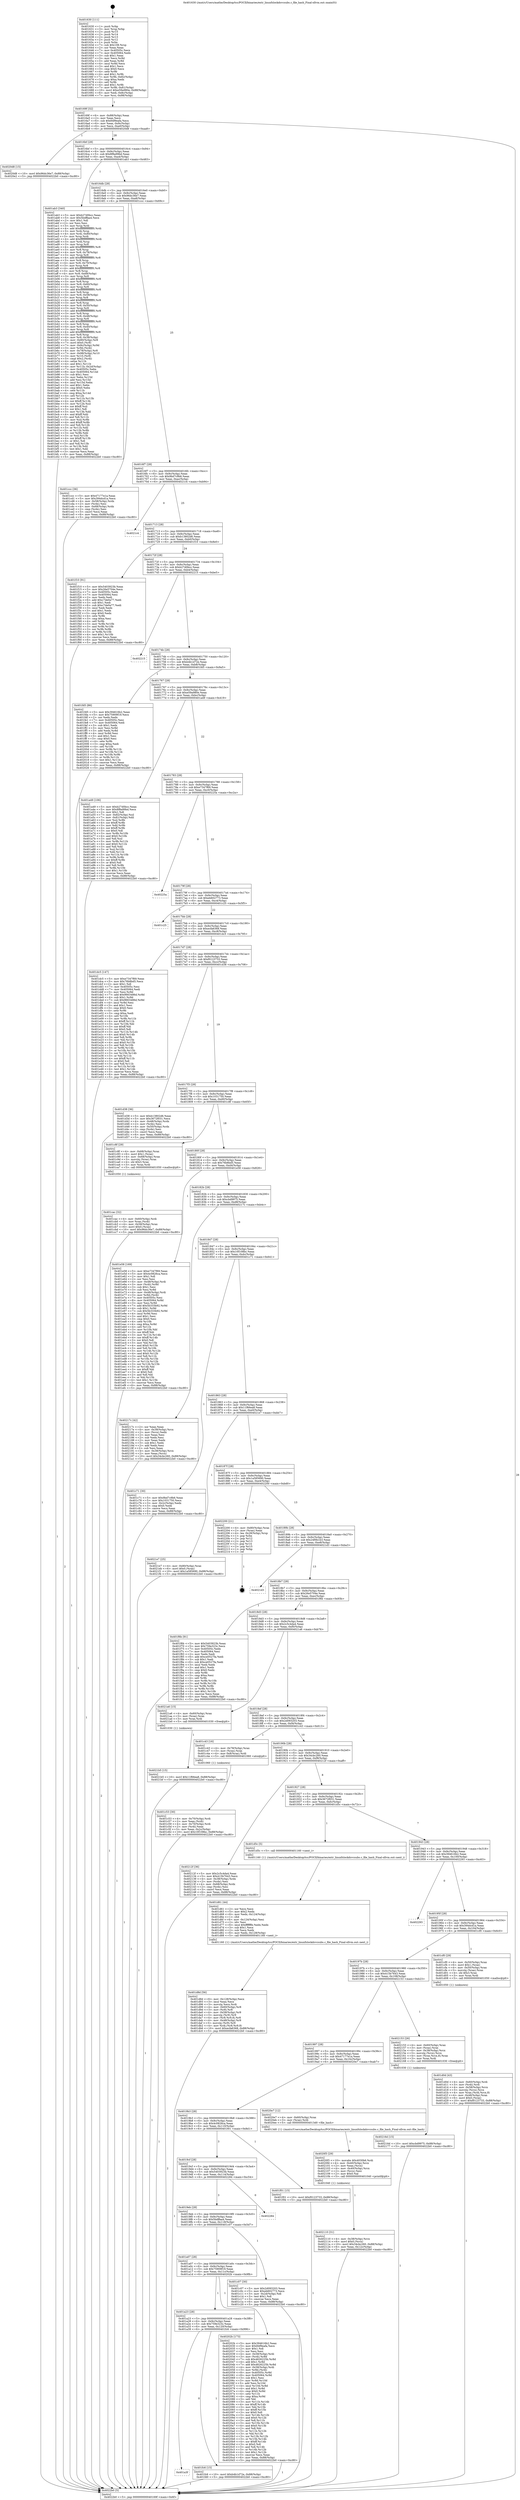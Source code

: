 digraph "0x401630" {
  label = "0x401630 (/mnt/c/Users/mathe/Desktop/tcc/POCII/binaries/extr_linuxfslockdsvcsubs.c_file_hash_Final-ollvm.out::main(0))"
  labelloc = "t"
  node[shape=record]

  Entry [label="",width=0.3,height=0.3,shape=circle,fillcolor=black,style=filled]
  "0x40169f" [label="{
     0x40169f [32]\l
     | [instrs]\l
     &nbsp;&nbsp;0x40169f \<+6\>: mov -0x88(%rbp),%eax\l
     &nbsp;&nbsp;0x4016a5 \<+2\>: mov %eax,%ecx\l
     &nbsp;&nbsp;0x4016a7 \<+6\>: sub $0x84f9eafa,%ecx\l
     &nbsp;&nbsp;0x4016ad \<+6\>: mov %eax,-0x9c(%rbp)\l
     &nbsp;&nbsp;0x4016b3 \<+6\>: mov %ecx,-0xa0(%rbp)\l
     &nbsp;&nbsp;0x4016b9 \<+6\>: je 00000000004020d8 \<main+0xaa8\>\l
  }"]
  "0x4020d8" [label="{
     0x4020d8 [15]\l
     | [instrs]\l
     &nbsp;&nbsp;0x4020d8 \<+10\>: movl $0x96dc36e7,-0x88(%rbp)\l
     &nbsp;&nbsp;0x4020e2 \<+5\>: jmp 00000000004022b0 \<main+0xc80\>\l
  }"]
  "0x4016bf" [label="{
     0x4016bf [28]\l
     | [instrs]\l
     &nbsp;&nbsp;0x4016bf \<+5\>: jmp 00000000004016c4 \<main+0x94\>\l
     &nbsp;&nbsp;0x4016c4 \<+6\>: mov -0x9c(%rbp),%eax\l
     &nbsp;&nbsp;0x4016ca \<+5\>: sub $0x8f8a99bd,%eax\l
     &nbsp;&nbsp;0x4016cf \<+6\>: mov %eax,-0xa4(%rbp)\l
     &nbsp;&nbsp;0x4016d5 \<+6\>: je 0000000000401ab3 \<main+0x483\>\l
  }"]
  Exit [label="",width=0.3,height=0.3,shape=circle,fillcolor=black,style=filled,peripheries=2]
  "0x401ab3" [label="{
     0x401ab3 [340]\l
     | [instrs]\l
     &nbsp;&nbsp;0x401ab3 \<+5\>: mov $0xb27d0bcc,%eax\l
     &nbsp;&nbsp;0x401ab8 \<+5\>: mov $0x5bdffaa4,%ecx\l
     &nbsp;&nbsp;0x401abd \<+2\>: mov $0x1,%dl\l
     &nbsp;&nbsp;0x401abf \<+2\>: xor %esi,%esi\l
     &nbsp;&nbsp;0x401ac1 \<+3\>: mov %rsp,%rdi\l
     &nbsp;&nbsp;0x401ac4 \<+4\>: add $0xfffffffffffffff0,%rdi\l
     &nbsp;&nbsp;0x401ac8 \<+3\>: mov %rdi,%rsp\l
     &nbsp;&nbsp;0x401acb \<+4\>: mov %rdi,-0x80(%rbp)\l
     &nbsp;&nbsp;0x401acf \<+3\>: mov %rsp,%rdi\l
     &nbsp;&nbsp;0x401ad2 \<+4\>: add $0xfffffffffffffff0,%rdi\l
     &nbsp;&nbsp;0x401ad6 \<+3\>: mov %rdi,%rsp\l
     &nbsp;&nbsp;0x401ad9 \<+3\>: mov %rsp,%r8\l
     &nbsp;&nbsp;0x401adc \<+4\>: add $0xfffffffffffffff0,%r8\l
     &nbsp;&nbsp;0x401ae0 \<+3\>: mov %r8,%rsp\l
     &nbsp;&nbsp;0x401ae3 \<+4\>: mov %r8,-0x78(%rbp)\l
     &nbsp;&nbsp;0x401ae7 \<+3\>: mov %rsp,%r8\l
     &nbsp;&nbsp;0x401aea \<+4\>: add $0xfffffffffffffff0,%r8\l
     &nbsp;&nbsp;0x401aee \<+3\>: mov %r8,%rsp\l
     &nbsp;&nbsp;0x401af1 \<+4\>: mov %r8,-0x70(%rbp)\l
     &nbsp;&nbsp;0x401af5 \<+3\>: mov %rsp,%r8\l
     &nbsp;&nbsp;0x401af8 \<+4\>: add $0xfffffffffffffff0,%r8\l
     &nbsp;&nbsp;0x401afc \<+3\>: mov %r8,%rsp\l
     &nbsp;&nbsp;0x401aff \<+4\>: mov %r8,-0x68(%rbp)\l
     &nbsp;&nbsp;0x401b03 \<+3\>: mov %rsp,%r8\l
     &nbsp;&nbsp;0x401b06 \<+4\>: add $0xfffffffffffffff0,%r8\l
     &nbsp;&nbsp;0x401b0a \<+3\>: mov %r8,%rsp\l
     &nbsp;&nbsp;0x401b0d \<+4\>: mov %r8,-0x60(%rbp)\l
     &nbsp;&nbsp;0x401b11 \<+3\>: mov %rsp,%r8\l
     &nbsp;&nbsp;0x401b14 \<+4\>: add $0xfffffffffffffff0,%r8\l
     &nbsp;&nbsp;0x401b18 \<+3\>: mov %r8,%rsp\l
     &nbsp;&nbsp;0x401b1b \<+4\>: mov %r8,-0x58(%rbp)\l
     &nbsp;&nbsp;0x401b1f \<+3\>: mov %rsp,%r8\l
     &nbsp;&nbsp;0x401b22 \<+4\>: add $0xfffffffffffffff0,%r8\l
     &nbsp;&nbsp;0x401b26 \<+3\>: mov %r8,%rsp\l
     &nbsp;&nbsp;0x401b29 \<+4\>: mov %r8,-0x50(%rbp)\l
     &nbsp;&nbsp;0x401b2d \<+3\>: mov %rsp,%r8\l
     &nbsp;&nbsp;0x401b30 \<+4\>: add $0xfffffffffffffff0,%r8\l
     &nbsp;&nbsp;0x401b34 \<+3\>: mov %r8,%rsp\l
     &nbsp;&nbsp;0x401b37 \<+4\>: mov %r8,-0x48(%rbp)\l
     &nbsp;&nbsp;0x401b3b \<+3\>: mov %rsp,%r8\l
     &nbsp;&nbsp;0x401b3e \<+4\>: add $0xfffffffffffffff0,%r8\l
     &nbsp;&nbsp;0x401b42 \<+3\>: mov %r8,%rsp\l
     &nbsp;&nbsp;0x401b45 \<+4\>: mov %r8,-0x40(%rbp)\l
     &nbsp;&nbsp;0x401b49 \<+3\>: mov %rsp,%r8\l
     &nbsp;&nbsp;0x401b4c \<+4\>: add $0xfffffffffffffff0,%r8\l
     &nbsp;&nbsp;0x401b50 \<+3\>: mov %r8,%rsp\l
     &nbsp;&nbsp;0x401b53 \<+4\>: mov %r8,-0x38(%rbp)\l
     &nbsp;&nbsp;0x401b57 \<+4\>: mov -0x80(%rbp),%r8\l
     &nbsp;&nbsp;0x401b5b \<+7\>: movl $0x0,(%r8)\l
     &nbsp;&nbsp;0x401b62 \<+7\>: mov -0x8c(%rbp),%r9d\l
     &nbsp;&nbsp;0x401b69 \<+3\>: mov %r9d,(%rdi)\l
     &nbsp;&nbsp;0x401b6c \<+4\>: mov -0x78(%rbp),%r8\l
     &nbsp;&nbsp;0x401b70 \<+7\>: mov -0x98(%rbp),%r10\l
     &nbsp;&nbsp;0x401b77 \<+3\>: mov %r10,(%r8)\l
     &nbsp;&nbsp;0x401b7a \<+3\>: cmpl $0x2,(%rdi)\l
     &nbsp;&nbsp;0x401b7d \<+4\>: setne %r11b\l
     &nbsp;&nbsp;0x401b81 \<+4\>: and $0x1,%r11b\l
     &nbsp;&nbsp;0x401b85 \<+4\>: mov %r11b,-0x2d(%rbp)\l
     &nbsp;&nbsp;0x401b89 \<+7\>: mov 0x40505c,%ebx\l
     &nbsp;&nbsp;0x401b90 \<+8\>: mov 0x405064,%r14d\l
     &nbsp;&nbsp;0x401b98 \<+3\>: sub $0x1,%esi\l
     &nbsp;&nbsp;0x401b9b \<+3\>: mov %ebx,%r15d\l
     &nbsp;&nbsp;0x401b9e \<+3\>: add %esi,%r15d\l
     &nbsp;&nbsp;0x401ba1 \<+4\>: imul %r15d,%ebx\l
     &nbsp;&nbsp;0x401ba5 \<+3\>: and $0x1,%ebx\l
     &nbsp;&nbsp;0x401ba8 \<+3\>: cmp $0x0,%ebx\l
     &nbsp;&nbsp;0x401bab \<+4\>: sete %r11b\l
     &nbsp;&nbsp;0x401baf \<+4\>: cmp $0xa,%r14d\l
     &nbsp;&nbsp;0x401bb3 \<+4\>: setl %r12b\l
     &nbsp;&nbsp;0x401bb7 \<+3\>: mov %r11b,%r13b\l
     &nbsp;&nbsp;0x401bba \<+4\>: xor $0xff,%r13b\l
     &nbsp;&nbsp;0x401bbe \<+3\>: mov %r12b,%sil\l
     &nbsp;&nbsp;0x401bc1 \<+4\>: xor $0xff,%sil\l
     &nbsp;&nbsp;0x401bc5 \<+3\>: xor $0x1,%dl\l
     &nbsp;&nbsp;0x401bc8 \<+3\>: mov %r13b,%dil\l
     &nbsp;&nbsp;0x401bcb \<+4\>: and $0xff,%dil\l
     &nbsp;&nbsp;0x401bcf \<+3\>: and %dl,%r11b\l
     &nbsp;&nbsp;0x401bd2 \<+3\>: mov %sil,%r8b\l
     &nbsp;&nbsp;0x401bd5 \<+4\>: and $0xff,%r8b\l
     &nbsp;&nbsp;0x401bd9 \<+3\>: and %dl,%r12b\l
     &nbsp;&nbsp;0x401bdc \<+3\>: or %r11b,%dil\l
     &nbsp;&nbsp;0x401bdf \<+3\>: or %r12b,%r8b\l
     &nbsp;&nbsp;0x401be2 \<+3\>: xor %r8b,%dil\l
     &nbsp;&nbsp;0x401be5 \<+3\>: or %sil,%r13b\l
     &nbsp;&nbsp;0x401be8 \<+4\>: xor $0xff,%r13b\l
     &nbsp;&nbsp;0x401bec \<+3\>: or $0x1,%dl\l
     &nbsp;&nbsp;0x401bef \<+3\>: and %dl,%r13b\l
     &nbsp;&nbsp;0x401bf2 \<+3\>: or %r13b,%dil\l
     &nbsp;&nbsp;0x401bf5 \<+4\>: test $0x1,%dil\l
     &nbsp;&nbsp;0x401bf9 \<+3\>: cmovne %ecx,%eax\l
     &nbsp;&nbsp;0x401bfc \<+6\>: mov %eax,-0x88(%rbp)\l
     &nbsp;&nbsp;0x401c02 \<+5\>: jmp 00000000004022b0 \<main+0xc80\>\l
  }"]
  "0x4016db" [label="{
     0x4016db [28]\l
     | [instrs]\l
     &nbsp;&nbsp;0x4016db \<+5\>: jmp 00000000004016e0 \<main+0xb0\>\l
     &nbsp;&nbsp;0x4016e0 \<+6\>: mov -0x9c(%rbp),%eax\l
     &nbsp;&nbsp;0x4016e6 \<+5\>: sub $0x96dc36e7,%eax\l
     &nbsp;&nbsp;0x4016eb \<+6\>: mov %eax,-0xa8(%rbp)\l
     &nbsp;&nbsp;0x4016f1 \<+6\>: je 0000000000401ccc \<main+0x69c\>\l
  }"]
  "0x4021b5" [label="{
     0x4021b5 [15]\l
     | [instrs]\l
     &nbsp;&nbsp;0x4021b5 \<+10\>: movl $0x11f66ea8,-0x88(%rbp)\l
     &nbsp;&nbsp;0x4021bf \<+5\>: jmp 00000000004022b0 \<main+0xc80\>\l
  }"]
  "0x401ccc" [label="{
     0x401ccc [36]\l
     | [instrs]\l
     &nbsp;&nbsp;0x401ccc \<+5\>: mov $0x47177e1a,%eax\l
     &nbsp;&nbsp;0x401cd1 \<+5\>: mov $0x394dcd1a,%ecx\l
     &nbsp;&nbsp;0x401cd6 \<+4\>: mov -0x58(%rbp),%rdx\l
     &nbsp;&nbsp;0x401cda \<+2\>: mov (%rdx),%esi\l
     &nbsp;&nbsp;0x401cdc \<+4\>: mov -0x68(%rbp),%rdx\l
     &nbsp;&nbsp;0x401ce0 \<+2\>: cmp (%rdx),%esi\l
     &nbsp;&nbsp;0x401ce2 \<+3\>: cmovl %ecx,%eax\l
     &nbsp;&nbsp;0x401ce5 \<+6\>: mov %eax,-0x88(%rbp)\l
     &nbsp;&nbsp;0x401ceb \<+5\>: jmp 00000000004022b0 \<main+0xc80\>\l
  }"]
  "0x4016f7" [label="{
     0x4016f7 [28]\l
     | [instrs]\l
     &nbsp;&nbsp;0x4016f7 \<+5\>: jmp 00000000004016fc \<main+0xcc\>\l
     &nbsp;&nbsp;0x4016fc \<+6\>: mov -0x9c(%rbp),%eax\l
     &nbsp;&nbsp;0x401702 \<+5\>: sub $0x9bd7c9b6,%eax\l
     &nbsp;&nbsp;0x401707 \<+6\>: mov %eax,-0xac(%rbp)\l
     &nbsp;&nbsp;0x40170d \<+6\>: je 00000000004021c4 \<main+0xb94\>\l
  }"]
  "0x40216d" [label="{
     0x40216d [15]\l
     | [instrs]\l
     &nbsp;&nbsp;0x40216d \<+10\>: movl $0xcbd9975,-0x88(%rbp)\l
     &nbsp;&nbsp;0x402177 \<+5\>: jmp 00000000004022b0 \<main+0xc80\>\l
  }"]
  "0x4021c4" [label="{
     0x4021c4\l
  }", style=dashed]
  "0x401713" [label="{
     0x401713 [28]\l
     | [instrs]\l
     &nbsp;&nbsp;0x401713 \<+5\>: jmp 0000000000401718 \<main+0xe8\>\l
     &nbsp;&nbsp;0x401718 \<+6\>: mov -0x9c(%rbp),%eax\l
     &nbsp;&nbsp;0x40171e \<+5\>: sub $0xb13802d6,%eax\l
     &nbsp;&nbsp;0x401723 \<+6\>: mov %eax,-0xb0(%rbp)\l
     &nbsp;&nbsp;0x401729 \<+6\>: je 0000000000401f10 \<main+0x8e0\>\l
  }"]
  "0x402110" [label="{
     0x402110 [31]\l
     | [instrs]\l
     &nbsp;&nbsp;0x402110 \<+4\>: mov -0x38(%rbp),%rcx\l
     &nbsp;&nbsp;0x402114 \<+6\>: movl $0x0,(%rcx)\l
     &nbsp;&nbsp;0x40211a \<+10\>: movl $0x34cbc260,-0x88(%rbp)\l
     &nbsp;&nbsp;0x402124 \<+6\>: mov %eax,-0x12c(%rbp)\l
     &nbsp;&nbsp;0x40212a \<+5\>: jmp 00000000004022b0 \<main+0xc80\>\l
  }"]
  "0x401f10" [label="{
     0x401f10 [91]\l
     | [instrs]\l
     &nbsp;&nbsp;0x401f10 \<+5\>: mov $0x5403923b,%eax\l
     &nbsp;&nbsp;0x401f15 \<+5\>: mov $0x26e5704e,%ecx\l
     &nbsp;&nbsp;0x401f1a \<+7\>: mov 0x40505c,%edx\l
     &nbsp;&nbsp;0x401f21 \<+7\>: mov 0x405064,%esi\l
     &nbsp;&nbsp;0x401f28 \<+2\>: mov %edx,%edi\l
     &nbsp;&nbsp;0x401f2a \<+6\>: add $0xc7de0a77,%edi\l
     &nbsp;&nbsp;0x401f30 \<+3\>: sub $0x1,%edi\l
     &nbsp;&nbsp;0x401f33 \<+6\>: sub $0xc7de0a77,%edi\l
     &nbsp;&nbsp;0x401f39 \<+3\>: imul %edi,%edx\l
     &nbsp;&nbsp;0x401f3c \<+3\>: and $0x1,%edx\l
     &nbsp;&nbsp;0x401f3f \<+3\>: cmp $0x0,%edx\l
     &nbsp;&nbsp;0x401f42 \<+4\>: sete %r8b\l
     &nbsp;&nbsp;0x401f46 \<+3\>: cmp $0xa,%esi\l
     &nbsp;&nbsp;0x401f49 \<+4\>: setl %r9b\l
     &nbsp;&nbsp;0x401f4d \<+3\>: mov %r8b,%r10b\l
     &nbsp;&nbsp;0x401f50 \<+3\>: and %r9b,%r10b\l
     &nbsp;&nbsp;0x401f53 \<+3\>: xor %r9b,%r8b\l
     &nbsp;&nbsp;0x401f56 \<+3\>: or %r8b,%r10b\l
     &nbsp;&nbsp;0x401f59 \<+4\>: test $0x1,%r10b\l
     &nbsp;&nbsp;0x401f5d \<+3\>: cmovne %ecx,%eax\l
     &nbsp;&nbsp;0x401f60 \<+6\>: mov %eax,-0x88(%rbp)\l
     &nbsp;&nbsp;0x401f66 \<+5\>: jmp 00000000004022b0 \<main+0xc80\>\l
  }"]
  "0x40172f" [label="{
     0x40172f [28]\l
     | [instrs]\l
     &nbsp;&nbsp;0x40172f \<+5\>: jmp 0000000000401734 \<main+0x104\>\l
     &nbsp;&nbsp;0x401734 \<+6\>: mov -0x9c(%rbp),%eax\l
     &nbsp;&nbsp;0x40173a \<+5\>: sub $0xb27d0bcc,%eax\l
     &nbsp;&nbsp;0x40173f \<+6\>: mov %eax,-0xb4(%rbp)\l
     &nbsp;&nbsp;0x401745 \<+6\>: je 0000000000402215 \<main+0xbe5\>\l
  }"]
  "0x4020f3" [label="{
     0x4020f3 [29]\l
     | [instrs]\l
     &nbsp;&nbsp;0x4020f3 \<+10\>: movabs $0x4030b6,%rdi\l
     &nbsp;&nbsp;0x4020fd \<+4\>: mov -0x40(%rbp),%rcx\l
     &nbsp;&nbsp;0x402101 \<+2\>: mov %eax,(%rcx)\l
     &nbsp;&nbsp;0x402103 \<+4\>: mov -0x40(%rbp),%rcx\l
     &nbsp;&nbsp;0x402107 \<+2\>: mov (%rcx),%esi\l
     &nbsp;&nbsp;0x402109 \<+2\>: mov $0x0,%al\l
     &nbsp;&nbsp;0x40210b \<+5\>: call 0000000000401040 \<printf@plt\>\l
     | [calls]\l
     &nbsp;&nbsp;0x401040 \{1\} (unknown)\l
  }"]
  "0x402215" [label="{
     0x402215\l
  }", style=dashed]
  "0x40174b" [label="{
     0x40174b [28]\l
     | [instrs]\l
     &nbsp;&nbsp;0x40174b \<+5\>: jmp 0000000000401750 \<main+0x120\>\l
     &nbsp;&nbsp;0x401750 \<+6\>: mov -0x9c(%rbp),%eax\l
     &nbsp;&nbsp;0x401756 \<+5\>: sub $0xb4b1d72e,%eax\l
     &nbsp;&nbsp;0x40175b \<+6\>: mov %eax,-0xb8(%rbp)\l
     &nbsp;&nbsp;0x401761 \<+6\>: je 0000000000401fd5 \<main+0x9a5\>\l
  }"]
  "0x401a3f" [label="{
     0x401a3f\l
  }", style=dashed]
  "0x401fd5" [label="{
     0x401fd5 [86]\l
     | [instrs]\l
     &nbsp;&nbsp;0x401fd5 \<+5\>: mov $0x394616b2,%eax\l
     &nbsp;&nbsp;0x401fda \<+5\>: mov $0x75909f19,%ecx\l
     &nbsp;&nbsp;0x401fdf \<+2\>: xor %edx,%edx\l
     &nbsp;&nbsp;0x401fe1 \<+7\>: mov 0x40505c,%esi\l
     &nbsp;&nbsp;0x401fe8 \<+7\>: mov 0x405064,%edi\l
     &nbsp;&nbsp;0x401fef \<+3\>: sub $0x1,%edx\l
     &nbsp;&nbsp;0x401ff2 \<+3\>: mov %esi,%r8d\l
     &nbsp;&nbsp;0x401ff5 \<+3\>: add %edx,%r8d\l
     &nbsp;&nbsp;0x401ff8 \<+4\>: imul %r8d,%esi\l
     &nbsp;&nbsp;0x401ffc \<+3\>: and $0x1,%esi\l
     &nbsp;&nbsp;0x401fff \<+3\>: cmp $0x0,%esi\l
     &nbsp;&nbsp;0x402002 \<+4\>: sete %r9b\l
     &nbsp;&nbsp;0x402006 \<+3\>: cmp $0xa,%edi\l
     &nbsp;&nbsp;0x402009 \<+4\>: setl %r10b\l
     &nbsp;&nbsp;0x40200d \<+3\>: mov %r9b,%r11b\l
     &nbsp;&nbsp;0x402010 \<+3\>: and %r10b,%r11b\l
     &nbsp;&nbsp;0x402013 \<+3\>: xor %r10b,%r9b\l
     &nbsp;&nbsp;0x402016 \<+3\>: or %r9b,%r11b\l
     &nbsp;&nbsp;0x402019 \<+4\>: test $0x1,%r11b\l
     &nbsp;&nbsp;0x40201d \<+3\>: cmovne %ecx,%eax\l
     &nbsp;&nbsp;0x402020 \<+6\>: mov %eax,-0x88(%rbp)\l
     &nbsp;&nbsp;0x402026 \<+5\>: jmp 00000000004022b0 \<main+0xc80\>\l
  }"]
  "0x401767" [label="{
     0x401767 [28]\l
     | [instrs]\l
     &nbsp;&nbsp;0x401767 \<+5\>: jmp 000000000040176c \<main+0x13c\>\l
     &nbsp;&nbsp;0x40176c \<+6\>: mov -0x9c(%rbp),%eax\l
     &nbsp;&nbsp;0x401772 \<+5\>: sub $0xe59a980e,%eax\l
     &nbsp;&nbsp;0x401777 \<+6\>: mov %eax,-0xbc(%rbp)\l
     &nbsp;&nbsp;0x40177d \<+6\>: je 0000000000401a49 \<main+0x419\>\l
  }"]
  "0x401fc6" [label="{
     0x401fc6 [15]\l
     | [instrs]\l
     &nbsp;&nbsp;0x401fc6 \<+10\>: movl $0xb4b1d72e,-0x88(%rbp)\l
     &nbsp;&nbsp;0x401fd0 \<+5\>: jmp 00000000004022b0 \<main+0xc80\>\l
  }"]
  "0x401a49" [label="{
     0x401a49 [106]\l
     | [instrs]\l
     &nbsp;&nbsp;0x401a49 \<+5\>: mov $0xb27d0bcc,%eax\l
     &nbsp;&nbsp;0x401a4e \<+5\>: mov $0x8f8a99bd,%ecx\l
     &nbsp;&nbsp;0x401a53 \<+2\>: mov $0x1,%dl\l
     &nbsp;&nbsp;0x401a55 \<+7\>: mov -0x82(%rbp),%sil\l
     &nbsp;&nbsp;0x401a5c \<+7\>: mov -0x81(%rbp),%dil\l
     &nbsp;&nbsp;0x401a63 \<+3\>: mov %sil,%r8b\l
     &nbsp;&nbsp;0x401a66 \<+4\>: xor $0xff,%r8b\l
     &nbsp;&nbsp;0x401a6a \<+3\>: mov %dil,%r9b\l
     &nbsp;&nbsp;0x401a6d \<+4\>: xor $0xff,%r9b\l
     &nbsp;&nbsp;0x401a71 \<+3\>: xor $0x0,%dl\l
     &nbsp;&nbsp;0x401a74 \<+3\>: mov %r8b,%r10b\l
     &nbsp;&nbsp;0x401a77 \<+4\>: and $0x0,%r10b\l
     &nbsp;&nbsp;0x401a7b \<+3\>: and %dl,%sil\l
     &nbsp;&nbsp;0x401a7e \<+3\>: mov %r9b,%r11b\l
     &nbsp;&nbsp;0x401a81 \<+4\>: and $0x0,%r11b\l
     &nbsp;&nbsp;0x401a85 \<+3\>: and %dl,%dil\l
     &nbsp;&nbsp;0x401a88 \<+3\>: or %sil,%r10b\l
     &nbsp;&nbsp;0x401a8b \<+3\>: or %dil,%r11b\l
     &nbsp;&nbsp;0x401a8e \<+3\>: xor %r11b,%r10b\l
     &nbsp;&nbsp;0x401a91 \<+3\>: or %r9b,%r8b\l
     &nbsp;&nbsp;0x401a94 \<+4\>: xor $0xff,%r8b\l
     &nbsp;&nbsp;0x401a98 \<+3\>: or $0x0,%dl\l
     &nbsp;&nbsp;0x401a9b \<+3\>: and %dl,%r8b\l
     &nbsp;&nbsp;0x401a9e \<+3\>: or %r8b,%r10b\l
     &nbsp;&nbsp;0x401aa1 \<+4\>: test $0x1,%r10b\l
     &nbsp;&nbsp;0x401aa5 \<+3\>: cmovne %ecx,%eax\l
     &nbsp;&nbsp;0x401aa8 \<+6\>: mov %eax,-0x88(%rbp)\l
     &nbsp;&nbsp;0x401aae \<+5\>: jmp 00000000004022b0 \<main+0xc80\>\l
  }"]
  "0x401783" [label="{
     0x401783 [28]\l
     | [instrs]\l
     &nbsp;&nbsp;0x401783 \<+5\>: jmp 0000000000401788 \<main+0x158\>\l
     &nbsp;&nbsp;0x401788 \<+6\>: mov -0x9c(%rbp),%eax\l
     &nbsp;&nbsp;0x40178e \<+5\>: sub $0xe7347f69,%eax\l
     &nbsp;&nbsp;0x401793 \<+6\>: mov %eax,-0xc0(%rbp)\l
     &nbsp;&nbsp;0x401799 \<+6\>: je 000000000040225a \<main+0xc2a\>\l
  }"]
  "0x4022b0" [label="{
     0x4022b0 [5]\l
     | [instrs]\l
     &nbsp;&nbsp;0x4022b0 \<+5\>: jmp 000000000040169f \<main+0x6f\>\l
  }"]
  "0x401630" [label="{
     0x401630 [111]\l
     | [instrs]\l
     &nbsp;&nbsp;0x401630 \<+1\>: push %rbp\l
     &nbsp;&nbsp;0x401631 \<+3\>: mov %rsp,%rbp\l
     &nbsp;&nbsp;0x401634 \<+2\>: push %r15\l
     &nbsp;&nbsp;0x401636 \<+2\>: push %r14\l
     &nbsp;&nbsp;0x401638 \<+2\>: push %r13\l
     &nbsp;&nbsp;0x40163a \<+2\>: push %r12\l
     &nbsp;&nbsp;0x40163c \<+1\>: push %rbx\l
     &nbsp;&nbsp;0x40163d \<+7\>: sub $0x108,%rsp\l
     &nbsp;&nbsp;0x401644 \<+2\>: xor %eax,%eax\l
     &nbsp;&nbsp;0x401646 \<+7\>: mov 0x40505c,%ecx\l
     &nbsp;&nbsp;0x40164d \<+7\>: mov 0x405064,%edx\l
     &nbsp;&nbsp;0x401654 \<+3\>: sub $0x1,%eax\l
     &nbsp;&nbsp;0x401657 \<+3\>: mov %ecx,%r8d\l
     &nbsp;&nbsp;0x40165a \<+3\>: add %eax,%r8d\l
     &nbsp;&nbsp;0x40165d \<+4\>: imul %r8d,%ecx\l
     &nbsp;&nbsp;0x401661 \<+3\>: and $0x1,%ecx\l
     &nbsp;&nbsp;0x401664 \<+3\>: cmp $0x0,%ecx\l
     &nbsp;&nbsp;0x401667 \<+4\>: sete %r9b\l
     &nbsp;&nbsp;0x40166b \<+4\>: and $0x1,%r9b\l
     &nbsp;&nbsp;0x40166f \<+7\>: mov %r9b,-0x82(%rbp)\l
     &nbsp;&nbsp;0x401676 \<+3\>: cmp $0xa,%edx\l
     &nbsp;&nbsp;0x401679 \<+4\>: setl %r9b\l
     &nbsp;&nbsp;0x40167d \<+4\>: and $0x1,%r9b\l
     &nbsp;&nbsp;0x401681 \<+7\>: mov %r9b,-0x81(%rbp)\l
     &nbsp;&nbsp;0x401688 \<+10\>: movl $0xe59a980e,-0x88(%rbp)\l
     &nbsp;&nbsp;0x401692 \<+6\>: mov %edi,-0x8c(%rbp)\l
     &nbsp;&nbsp;0x401698 \<+7\>: mov %rsi,-0x98(%rbp)\l
  }"]
  "0x401a23" [label="{
     0x401a23 [28]\l
     | [instrs]\l
     &nbsp;&nbsp;0x401a23 \<+5\>: jmp 0000000000401a28 \<main+0x3f8\>\l
     &nbsp;&nbsp;0x401a28 \<+6\>: mov -0x9c(%rbp),%eax\l
     &nbsp;&nbsp;0x401a2e \<+5\>: sub $0x759e323c,%eax\l
     &nbsp;&nbsp;0x401a33 \<+6\>: mov %eax,-0x120(%rbp)\l
     &nbsp;&nbsp;0x401a39 \<+6\>: je 0000000000401fc6 \<main+0x996\>\l
  }"]
  "0x40202b" [label="{
     0x40202b [173]\l
     | [instrs]\l
     &nbsp;&nbsp;0x40202b \<+5\>: mov $0x394616b2,%eax\l
     &nbsp;&nbsp;0x402030 \<+5\>: mov $0x84f9eafa,%ecx\l
     &nbsp;&nbsp;0x402035 \<+2\>: mov $0x1,%dl\l
     &nbsp;&nbsp;0x402037 \<+2\>: xor %esi,%esi\l
     &nbsp;&nbsp;0x402039 \<+4\>: mov -0x58(%rbp),%rdi\l
     &nbsp;&nbsp;0x40203d \<+3\>: mov (%rdi),%r8d\l
     &nbsp;&nbsp;0x402040 \<+7\>: sub $0x4626225b,%r8d\l
     &nbsp;&nbsp;0x402047 \<+4\>: add $0x1,%r8d\l
     &nbsp;&nbsp;0x40204b \<+7\>: add $0x4626225b,%r8d\l
     &nbsp;&nbsp;0x402052 \<+4\>: mov -0x58(%rbp),%rdi\l
     &nbsp;&nbsp;0x402056 \<+3\>: mov %r8d,(%rdi)\l
     &nbsp;&nbsp;0x402059 \<+8\>: mov 0x40505c,%r8d\l
     &nbsp;&nbsp;0x402061 \<+8\>: mov 0x405064,%r9d\l
     &nbsp;&nbsp;0x402069 \<+3\>: sub $0x1,%esi\l
     &nbsp;&nbsp;0x40206c \<+3\>: mov %r8d,%r10d\l
     &nbsp;&nbsp;0x40206f \<+3\>: add %esi,%r10d\l
     &nbsp;&nbsp;0x402072 \<+4\>: imul %r10d,%r8d\l
     &nbsp;&nbsp;0x402076 \<+4\>: and $0x1,%r8d\l
     &nbsp;&nbsp;0x40207a \<+4\>: cmp $0x0,%r8d\l
     &nbsp;&nbsp;0x40207e \<+4\>: sete %r11b\l
     &nbsp;&nbsp;0x402082 \<+4\>: cmp $0xa,%r9d\l
     &nbsp;&nbsp;0x402086 \<+3\>: setl %bl\l
     &nbsp;&nbsp;0x402089 \<+3\>: mov %r11b,%r14b\l
     &nbsp;&nbsp;0x40208c \<+4\>: xor $0xff,%r14b\l
     &nbsp;&nbsp;0x402090 \<+3\>: mov %bl,%r15b\l
     &nbsp;&nbsp;0x402093 \<+4\>: xor $0xff,%r15b\l
     &nbsp;&nbsp;0x402097 \<+3\>: xor $0x0,%dl\l
     &nbsp;&nbsp;0x40209a \<+3\>: mov %r14b,%r12b\l
     &nbsp;&nbsp;0x40209d \<+4\>: and $0x0,%r12b\l
     &nbsp;&nbsp;0x4020a1 \<+3\>: and %dl,%r11b\l
     &nbsp;&nbsp;0x4020a4 \<+3\>: mov %r15b,%r13b\l
     &nbsp;&nbsp;0x4020a7 \<+4\>: and $0x0,%r13b\l
     &nbsp;&nbsp;0x4020ab \<+2\>: and %dl,%bl\l
     &nbsp;&nbsp;0x4020ad \<+3\>: or %r11b,%r12b\l
     &nbsp;&nbsp;0x4020b0 \<+3\>: or %bl,%r13b\l
     &nbsp;&nbsp;0x4020b3 \<+3\>: xor %r13b,%r12b\l
     &nbsp;&nbsp;0x4020b6 \<+3\>: or %r15b,%r14b\l
     &nbsp;&nbsp;0x4020b9 \<+4\>: xor $0xff,%r14b\l
     &nbsp;&nbsp;0x4020bd \<+3\>: or $0x0,%dl\l
     &nbsp;&nbsp;0x4020c0 \<+3\>: and %dl,%r14b\l
     &nbsp;&nbsp;0x4020c3 \<+3\>: or %r14b,%r12b\l
     &nbsp;&nbsp;0x4020c6 \<+4\>: test $0x1,%r12b\l
     &nbsp;&nbsp;0x4020ca \<+3\>: cmovne %ecx,%eax\l
     &nbsp;&nbsp;0x4020cd \<+6\>: mov %eax,-0x88(%rbp)\l
     &nbsp;&nbsp;0x4020d3 \<+5\>: jmp 00000000004022b0 \<main+0xc80\>\l
  }"]
  "0x40225a" [label="{
     0x40225a\l
  }", style=dashed]
  "0x40179f" [label="{
     0x40179f [28]\l
     | [instrs]\l
     &nbsp;&nbsp;0x40179f \<+5\>: jmp 00000000004017a4 \<main+0x174\>\l
     &nbsp;&nbsp;0x4017a4 \<+6\>: mov -0x9c(%rbp),%eax\l
     &nbsp;&nbsp;0x4017aa \<+5\>: sub $0xeb602773,%eax\l
     &nbsp;&nbsp;0x4017af \<+6\>: mov %eax,-0xc4(%rbp)\l
     &nbsp;&nbsp;0x4017b5 \<+6\>: je 0000000000401c25 \<main+0x5f5\>\l
  }"]
  "0x401d8d" [label="{
     0x401d8d [56]\l
     | [instrs]\l
     &nbsp;&nbsp;0x401d8d \<+6\>: mov -0x128(%rbp),%ecx\l
     &nbsp;&nbsp;0x401d93 \<+3\>: imul %eax,%ecx\l
     &nbsp;&nbsp;0x401d96 \<+3\>: movslq %ecx,%rdi\l
     &nbsp;&nbsp;0x401d99 \<+4\>: mov -0x60(%rbp),%r8\l
     &nbsp;&nbsp;0x401d9d \<+3\>: mov (%r8),%r8\l
     &nbsp;&nbsp;0x401da0 \<+4\>: mov -0x58(%rbp),%r9\l
     &nbsp;&nbsp;0x401da4 \<+3\>: movslq (%r9),%r9\l
     &nbsp;&nbsp;0x401da7 \<+4\>: mov (%r8,%r9,8),%r8\l
     &nbsp;&nbsp;0x401dab \<+4\>: mov -0x48(%rbp),%r9\l
     &nbsp;&nbsp;0x401daf \<+3\>: movslq (%r9),%r9\l
     &nbsp;&nbsp;0x401db2 \<+4\>: mov %rdi,(%r8,%r9,8)\l
     &nbsp;&nbsp;0x401db6 \<+10\>: movl $0xecfa6368,-0x88(%rbp)\l
     &nbsp;&nbsp;0x401dc0 \<+5\>: jmp 00000000004022b0 \<main+0xc80\>\l
  }"]
  "0x401c25" [label="{
     0x401c25\l
  }", style=dashed]
  "0x4017bb" [label="{
     0x4017bb [28]\l
     | [instrs]\l
     &nbsp;&nbsp;0x4017bb \<+5\>: jmp 00000000004017c0 \<main+0x190\>\l
     &nbsp;&nbsp;0x4017c0 \<+6\>: mov -0x9c(%rbp),%eax\l
     &nbsp;&nbsp;0x4017c6 \<+5\>: sub $0xecfa6368,%eax\l
     &nbsp;&nbsp;0x4017cb \<+6\>: mov %eax,-0xc8(%rbp)\l
     &nbsp;&nbsp;0x4017d1 \<+6\>: je 0000000000401dc5 \<main+0x795\>\l
  }"]
  "0x401d61" [label="{
     0x401d61 [44]\l
     | [instrs]\l
     &nbsp;&nbsp;0x401d61 \<+2\>: xor %ecx,%ecx\l
     &nbsp;&nbsp;0x401d63 \<+5\>: mov $0x2,%edx\l
     &nbsp;&nbsp;0x401d68 \<+6\>: mov %edx,-0x124(%rbp)\l
     &nbsp;&nbsp;0x401d6e \<+1\>: cltd\l
     &nbsp;&nbsp;0x401d6f \<+6\>: mov -0x124(%rbp),%esi\l
     &nbsp;&nbsp;0x401d75 \<+2\>: idiv %esi\l
     &nbsp;&nbsp;0x401d77 \<+6\>: imul $0xfffffffe,%edx,%edx\l
     &nbsp;&nbsp;0x401d7d \<+3\>: sub $0x1,%ecx\l
     &nbsp;&nbsp;0x401d80 \<+2\>: sub %ecx,%edx\l
     &nbsp;&nbsp;0x401d82 \<+6\>: mov %edx,-0x128(%rbp)\l
     &nbsp;&nbsp;0x401d88 \<+5\>: call 0000000000401160 \<next_i\>\l
     | [calls]\l
     &nbsp;&nbsp;0x401160 \{1\} (/mnt/c/Users/mathe/Desktop/tcc/POCII/binaries/extr_linuxfslockdsvcsubs.c_file_hash_Final-ollvm.out::next_i)\l
  }"]
  "0x401dc5" [label="{
     0x401dc5 [147]\l
     | [instrs]\l
     &nbsp;&nbsp;0x401dc5 \<+5\>: mov $0xe7347f69,%eax\l
     &nbsp;&nbsp;0x401dca \<+5\>: mov $0x76b8bd5,%ecx\l
     &nbsp;&nbsp;0x401dcf \<+2\>: mov $0x1,%dl\l
     &nbsp;&nbsp;0x401dd1 \<+7\>: mov 0x40505c,%esi\l
     &nbsp;&nbsp;0x401dd8 \<+7\>: mov 0x405064,%edi\l
     &nbsp;&nbsp;0x401ddf \<+3\>: mov %esi,%r8d\l
     &nbsp;&nbsp;0x401de2 \<+7\>: add $0x9663486d,%r8d\l
     &nbsp;&nbsp;0x401de9 \<+4\>: sub $0x1,%r8d\l
     &nbsp;&nbsp;0x401ded \<+7\>: sub $0x9663486d,%r8d\l
     &nbsp;&nbsp;0x401df4 \<+4\>: imul %r8d,%esi\l
     &nbsp;&nbsp;0x401df8 \<+3\>: and $0x1,%esi\l
     &nbsp;&nbsp;0x401dfb \<+3\>: cmp $0x0,%esi\l
     &nbsp;&nbsp;0x401dfe \<+4\>: sete %r9b\l
     &nbsp;&nbsp;0x401e02 \<+3\>: cmp $0xa,%edi\l
     &nbsp;&nbsp;0x401e05 \<+4\>: setl %r10b\l
     &nbsp;&nbsp;0x401e09 \<+3\>: mov %r9b,%r11b\l
     &nbsp;&nbsp;0x401e0c \<+4\>: xor $0xff,%r11b\l
     &nbsp;&nbsp;0x401e10 \<+3\>: mov %r10b,%bl\l
     &nbsp;&nbsp;0x401e13 \<+3\>: xor $0xff,%bl\l
     &nbsp;&nbsp;0x401e16 \<+3\>: xor $0x0,%dl\l
     &nbsp;&nbsp;0x401e19 \<+3\>: mov %r11b,%r14b\l
     &nbsp;&nbsp;0x401e1c \<+4\>: and $0x0,%r14b\l
     &nbsp;&nbsp;0x401e20 \<+3\>: and %dl,%r9b\l
     &nbsp;&nbsp;0x401e23 \<+3\>: mov %bl,%r15b\l
     &nbsp;&nbsp;0x401e26 \<+4\>: and $0x0,%r15b\l
     &nbsp;&nbsp;0x401e2a \<+3\>: and %dl,%r10b\l
     &nbsp;&nbsp;0x401e2d \<+3\>: or %r9b,%r14b\l
     &nbsp;&nbsp;0x401e30 \<+3\>: or %r10b,%r15b\l
     &nbsp;&nbsp;0x401e33 \<+3\>: xor %r15b,%r14b\l
     &nbsp;&nbsp;0x401e36 \<+3\>: or %bl,%r11b\l
     &nbsp;&nbsp;0x401e39 \<+4\>: xor $0xff,%r11b\l
     &nbsp;&nbsp;0x401e3d \<+3\>: or $0x0,%dl\l
     &nbsp;&nbsp;0x401e40 \<+3\>: and %dl,%r11b\l
     &nbsp;&nbsp;0x401e43 \<+3\>: or %r11b,%r14b\l
     &nbsp;&nbsp;0x401e46 \<+4\>: test $0x1,%r14b\l
     &nbsp;&nbsp;0x401e4a \<+3\>: cmovne %ecx,%eax\l
     &nbsp;&nbsp;0x401e4d \<+6\>: mov %eax,-0x88(%rbp)\l
     &nbsp;&nbsp;0x401e53 \<+5\>: jmp 00000000004022b0 \<main+0xc80\>\l
  }"]
  "0x4017d7" [label="{
     0x4017d7 [28]\l
     | [instrs]\l
     &nbsp;&nbsp;0x4017d7 \<+5\>: jmp 00000000004017dc \<main+0x1ac\>\l
     &nbsp;&nbsp;0x4017dc \<+6\>: mov -0x9c(%rbp),%eax\l
     &nbsp;&nbsp;0x4017e2 \<+5\>: sub $0xf0123733,%eax\l
     &nbsp;&nbsp;0x4017e7 \<+6\>: mov %eax,-0xcc(%rbp)\l
     &nbsp;&nbsp;0x4017ed \<+6\>: je 0000000000401d38 \<main+0x708\>\l
  }"]
  "0x401d0d" [label="{
     0x401d0d [43]\l
     | [instrs]\l
     &nbsp;&nbsp;0x401d0d \<+4\>: mov -0x60(%rbp),%rdi\l
     &nbsp;&nbsp;0x401d11 \<+3\>: mov (%rdi),%rdi\l
     &nbsp;&nbsp;0x401d14 \<+4\>: mov -0x58(%rbp),%rcx\l
     &nbsp;&nbsp;0x401d18 \<+3\>: movslq (%rcx),%rcx\l
     &nbsp;&nbsp;0x401d1b \<+4\>: mov %rax,(%rdi,%rcx,8)\l
     &nbsp;&nbsp;0x401d1f \<+4\>: mov -0x48(%rbp),%rax\l
     &nbsp;&nbsp;0x401d23 \<+6\>: movl $0x0,(%rax)\l
     &nbsp;&nbsp;0x401d29 \<+10\>: movl $0xf0123733,-0x88(%rbp)\l
     &nbsp;&nbsp;0x401d33 \<+5\>: jmp 00000000004022b0 \<main+0xc80\>\l
  }"]
  "0x401d38" [label="{
     0x401d38 [36]\l
     | [instrs]\l
     &nbsp;&nbsp;0x401d38 \<+5\>: mov $0xb13802d6,%eax\l
     &nbsp;&nbsp;0x401d3d \<+5\>: mov $0x3672f031,%ecx\l
     &nbsp;&nbsp;0x401d42 \<+4\>: mov -0x48(%rbp),%rdx\l
     &nbsp;&nbsp;0x401d46 \<+2\>: mov (%rdx),%esi\l
     &nbsp;&nbsp;0x401d48 \<+4\>: mov -0x50(%rbp),%rdx\l
     &nbsp;&nbsp;0x401d4c \<+2\>: cmp (%rdx),%esi\l
     &nbsp;&nbsp;0x401d4e \<+3\>: cmovl %ecx,%eax\l
     &nbsp;&nbsp;0x401d51 \<+6\>: mov %eax,-0x88(%rbp)\l
     &nbsp;&nbsp;0x401d57 \<+5\>: jmp 00000000004022b0 \<main+0xc80\>\l
  }"]
  "0x4017f3" [label="{
     0x4017f3 [28]\l
     | [instrs]\l
     &nbsp;&nbsp;0x4017f3 \<+5\>: jmp 00000000004017f8 \<main+0x1c8\>\l
     &nbsp;&nbsp;0x4017f8 \<+6\>: mov -0x9c(%rbp),%eax\l
     &nbsp;&nbsp;0x4017fe \<+5\>: sub $0x1031750,%eax\l
     &nbsp;&nbsp;0x401803 \<+6\>: mov %eax,-0xd0(%rbp)\l
     &nbsp;&nbsp;0x401809 \<+6\>: je 0000000000401c8f \<main+0x65f\>\l
  }"]
  "0x401cac" [label="{
     0x401cac [32]\l
     | [instrs]\l
     &nbsp;&nbsp;0x401cac \<+4\>: mov -0x60(%rbp),%rdi\l
     &nbsp;&nbsp;0x401cb0 \<+3\>: mov %rax,(%rdi)\l
     &nbsp;&nbsp;0x401cb3 \<+4\>: mov -0x58(%rbp),%rax\l
     &nbsp;&nbsp;0x401cb7 \<+6\>: movl $0x0,(%rax)\l
     &nbsp;&nbsp;0x401cbd \<+10\>: movl $0x96dc36e7,-0x88(%rbp)\l
     &nbsp;&nbsp;0x401cc7 \<+5\>: jmp 00000000004022b0 \<main+0xc80\>\l
  }"]
  "0x401c8f" [label="{
     0x401c8f [29]\l
     | [instrs]\l
     &nbsp;&nbsp;0x401c8f \<+4\>: mov -0x68(%rbp),%rax\l
     &nbsp;&nbsp;0x401c93 \<+6\>: movl $0x1,(%rax)\l
     &nbsp;&nbsp;0x401c99 \<+4\>: mov -0x68(%rbp),%rax\l
     &nbsp;&nbsp;0x401c9d \<+3\>: movslq (%rax),%rax\l
     &nbsp;&nbsp;0x401ca0 \<+4\>: shl $0x3,%rax\l
     &nbsp;&nbsp;0x401ca4 \<+3\>: mov %rax,%rdi\l
     &nbsp;&nbsp;0x401ca7 \<+5\>: call 0000000000401050 \<malloc@plt\>\l
     | [calls]\l
     &nbsp;&nbsp;0x401050 \{1\} (unknown)\l
  }"]
  "0x40180f" [label="{
     0x40180f [28]\l
     | [instrs]\l
     &nbsp;&nbsp;0x40180f \<+5\>: jmp 0000000000401814 \<main+0x1e4\>\l
     &nbsp;&nbsp;0x401814 \<+6\>: mov -0x9c(%rbp),%eax\l
     &nbsp;&nbsp;0x40181a \<+5\>: sub $0x76b8bd5,%eax\l
     &nbsp;&nbsp;0x40181f \<+6\>: mov %eax,-0xd4(%rbp)\l
     &nbsp;&nbsp;0x401825 \<+6\>: je 0000000000401e58 \<main+0x828\>\l
  }"]
  "0x401c53" [label="{
     0x401c53 [30]\l
     | [instrs]\l
     &nbsp;&nbsp;0x401c53 \<+4\>: mov -0x70(%rbp),%rdi\l
     &nbsp;&nbsp;0x401c57 \<+2\>: mov %eax,(%rdi)\l
     &nbsp;&nbsp;0x401c59 \<+4\>: mov -0x70(%rbp),%rdi\l
     &nbsp;&nbsp;0x401c5d \<+2\>: mov (%rdi),%eax\l
     &nbsp;&nbsp;0x401c5f \<+3\>: mov %eax,-0x2c(%rbp)\l
     &nbsp;&nbsp;0x401c62 \<+10\>: movl $0x10f108bc,-0x88(%rbp)\l
     &nbsp;&nbsp;0x401c6c \<+5\>: jmp 00000000004022b0 \<main+0xc80\>\l
  }"]
  "0x401e58" [label="{
     0x401e58 [169]\l
     | [instrs]\l
     &nbsp;&nbsp;0x401e58 \<+5\>: mov $0xe7347f69,%eax\l
     &nbsp;&nbsp;0x401e5d \<+5\>: mov $0x4c0826ca,%ecx\l
     &nbsp;&nbsp;0x401e62 \<+2\>: mov $0x1,%dl\l
     &nbsp;&nbsp;0x401e64 \<+2\>: xor %esi,%esi\l
     &nbsp;&nbsp;0x401e66 \<+4\>: mov -0x48(%rbp),%rdi\l
     &nbsp;&nbsp;0x401e6a \<+3\>: mov (%rdi),%r8d\l
     &nbsp;&nbsp;0x401e6d \<+3\>: sub $0x1,%esi\l
     &nbsp;&nbsp;0x401e70 \<+3\>: sub %esi,%r8d\l
     &nbsp;&nbsp;0x401e73 \<+4\>: mov -0x48(%rbp),%rdi\l
     &nbsp;&nbsp;0x401e77 \<+3\>: mov %r8d,(%rdi)\l
     &nbsp;&nbsp;0x401e7a \<+7\>: mov 0x40505c,%esi\l
     &nbsp;&nbsp;0x401e81 \<+8\>: mov 0x405064,%r8d\l
     &nbsp;&nbsp;0x401e89 \<+3\>: mov %esi,%r9d\l
     &nbsp;&nbsp;0x401e8c \<+7\>: add $0x5b333b92,%r9d\l
     &nbsp;&nbsp;0x401e93 \<+4\>: sub $0x1,%r9d\l
     &nbsp;&nbsp;0x401e97 \<+7\>: sub $0x5b333b92,%r9d\l
     &nbsp;&nbsp;0x401e9e \<+4\>: imul %r9d,%esi\l
     &nbsp;&nbsp;0x401ea2 \<+3\>: and $0x1,%esi\l
     &nbsp;&nbsp;0x401ea5 \<+3\>: cmp $0x0,%esi\l
     &nbsp;&nbsp;0x401ea8 \<+4\>: sete %r10b\l
     &nbsp;&nbsp;0x401eac \<+4\>: cmp $0xa,%r8d\l
     &nbsp;&nbsp;0x401eb0 \<+4\>: setl %r11b\l
     &nbsp;&nbsp;0x401eb4 \<+3\>: mov %r10b,%bl\l
     &nbsp;&nbsp;0x401eb7 \<+3\>: xor $0xff,%bl\l
     &nbsp;&nbsp;0x401eba \<+3\>: mov %r11b,%r14b\l
     &nbsp;&nbsp;0x401ebd \<+4\>: xor $0xff,%r14b\l
     &nbsp;&nbsp;0x401ec1 \<+3\>: xor $0x0,%dl\l
     &nbsp;&nbsp;0x401ec4 \<+3\>: mov %bl,%r15b\l
     &nbsp;&nbsp;0x401ec7 \<+4\>: and $0x0,%r15b\l
     &nbsp;&nbsp;0x401ecb \<+3\>: and %dl,%r10b\l
     &nbsp;&nbsp;0x401ece \<+3\>: mov %r14b,%r12b\l
     &nbsp;&nbsp;0x401ed1 \<+4\>: and $0x0,%r12b\l
     &nbsp;&nbsp;0x401ed5 \<+3\>: and %dl,%r11b\l
     &nbsp;&nbsp;0x401ed8 \<+3\>: or %r10b,%r15b\l
     &nbsp;&nbsp;0x401edb \<+3\>: or %r11b,%r12b\l
     &nbsp;&nbsp;0x401ede \<+3\>: xor %r12b,%r15b\l
     &nbsp;&nbsp;0x401ee1 \<+3\>: or %r14b,%bl\l
     &nbsp;&nbsp;0x401ee4 \<+3\>: xor $0xff,%bl\l
     &nbsp;&nbsp;0x401ee7 \<+3\>: or $0x0,%dl\l
     &nbsp;&nbsp;0x401eea \<+2\>: and %dl,%bl\l
     &nbsp;&nbsp;0x401eec \<+3\>: or %bl,%r15b\l
     &nbsp;&nbsp;0x401eef \<+4\>: test $0x1,%r15b\l
     &nbsp;&nbsp;0x401ef3 \<+3\>: cmovne %ecx,%eax\l
     &nbsp;&nbsp;0x401ef6 \<+6\>: mov %eax,-0x88(%rbp)\l
     &nbsp;&nbsp;0x401efc \<+5\>: jmp 00000000004022b0 \<main+0xc80\>\l
  }"]
  "0x40182b" [label="{
     0x40182b [28]\l
     | [instrs]\l
     &nbsp;&nbsp;0x40182b \<+5\>: jmp 0000000000401830 \<main+0x200\>\l
     &nbsp;&nbsp;0x401830 \<+6\>: mov -0x9c(%rbp),%eax\l
     &nbsp;&nbsp;0x401836 \<+5\>: sub $0xcbd9975,%eax\l
     &nbsp;&nbsp;0x40183b \<+6\>: mov %eax,-0xd8(%rbp)\l
     &nbsp;&nbsp;0x401841 \<+6\>: je 000000000040217c \<main+0xb4c\>\l
  }"]
  "0x401a07" [label="{
     0x401a07 [28]\l
     | [instrs]\l
     &nbsp;&nbsp;0x401a07 \<+5\>: jmp 0000000000401a0c \<main+0x3dc\>\l
     &nbsp;&nbsp;0x401a0c \<+6\>: mov -0x9c(%rbp),%eax\l
     &nbsp;&nbsp;0x401a12 \<+5\>: sub $0x75909f19,%eax\l
     &nbsp;&nbsp;0x401a17 \<+6\>: mov %eax,-0x11c(%rbp)\l
     &nbsp;&nbsp;0x401a1d \<+6\>: je 000000000040202b \<main+0x9fb\>\l
  }"]
  "0x40217c" [label="{
     0x40217c [42]\l
     | [instrs]\l
     &nbsp;&nbsp;0x40217c \<+2\>: xor %eax,%eax\l
     &nbsp;&nbsp;0x40217e \<+4\>: mov -0x38(%rbp),%rcx\l
     &nbsp;&nbsp;0x402182 \<+2\>: mov (%rcx),%edx\l
     &nbsp;&nbsp;0x402184 \<+2\>: mov %eax,%esi\l
     &nbsp;&nbsp;0x402186 \<+2\>: sub %edx,%esi\l
     &nbsp;&nbsp;0x402188 \<+2\>: mov %eax,%edx\l
     &nbsp;&nbsp;0x40218a \<+3\>: sub $0x1,%edx\l
     &nbsp;&nbsp;0x40218d \<+2\>: add %edx,%esi\l
     &nbsp;&nbsp;0x40218f \<+2\>: sub %esi,%eax\l
     &nbsp;&nbsp;0x402191 \<+4\>: mov -0x38(%rbp),%rcx\l
     &nbsp;&nbsp;0x402195 \<+2\>: mov %eax,(%rcx)\l
     &nbsp;&nbsp;0x402197 \<+10\>: movl $0x34cbc260,-0x88(%rbp)\l
     &nbsp;&nbsp;0x4021a1 \<+5\>: jmp 00000000004022b0 \<main+0xc80\>\l
  }"]
  "0x401847" [label="{
     0x401847 [28]\l
     | [instrs]\l
     &nbsp;&nbsp;0x401847 \<+5\>: jmp 000000000040184c \<main+0x21c\>\l
     &nbsp;&nbsp;0x40184c \<+6\>: mov -0x9c(%rbp),%eax\l
     &nbsp;&nbsp;0x401852 \<+5\>: sub $0x10f108bc,%eax\l
     &nbsp;&nbsp;0x401857 \<+6\>: mov %eax,-0xdc(%rbp)\l
     &nbsp;&nbsp;0x40185d \<+6\>: je 0000000000401c71 \<main+0x641\>\l
  }"]
  "0x401c07" [label="{
     0x401c07 [30]\l
     | [instrs]\l
     &nbsp;&nbsp;0x401c07 \<+5\>: mov $0x2d093203,%eax\l
     &nbsp;&nbsp;0x401c0c \<+5\>: mov $0xeb602773,%ecx\l
     &nbsp;&nbsp;0x401c11 \<+3\>: mov -0x2d(%rbp),%dl\l
     &nbsp;&nbsp;0x401c14 \<+3\>: test $0x1,%dl\l
     &nbsp;&nbsp;0x401c17 \<+3\>: cmovne %ecx,%eax\l
     &nbsp;&nbsp;0x401c1a \<+6\>: mov %eax,-0x88(%rbp)\l
     &nbsp;&nbsp;0x401c20 \<+5\>: jmp 00000000004022b0 \<main+0xc80\>\l
  }"]
  "0x401c71" [label="{
     0x401c71 [30]\l
     | [instrs]\l
     &nbsp;&nbsp;0x401c71 \<+5\>: mov $0x9bd7c9b6,%eax\l
     &nbsp;&nbsp;0x401c76 \<+5\>: mov $0x1031750,%ecx\l
     &nbsp;&nbsp;0x401c7b \<+3\>: mov -0x2c(%rbp),%edx\l
     &nbsp;&nbsp;0x401c7e \<+3\>: cmp $0x0,%edx\l
     &nbsp;&nbsp;0x401c81 \<+3\>: cmove %ecx,%eax\l
     &nbsp;&nbsp;0x401c84 \<+6\>: mov %eax,-0x88(%rbp)\l
     &nbsp;&nbsp;0x401c8a \<+5\>: jmp 00000000004022b0 \<main+0xc80\>\l
  }"]
  "0x401863" [label="{
     0x401863 [28]\l
     | [instrs]\l
     &nbsp;&nbsp;0x401863 \<+5\>: jmp 0000000000401868 \<main+0x238\>\l
     &nbsp;&nbsp;0x401868 \<+6\>: mov -0x9c(%rbp),%eax\l
     &nbsp;&nbsp;0x40186e \<+5\>: sub $0x11f66ea8,%eax\l
     &nbsp;&nbsp;0x401873 \<+6\>: mov %eax,-0xe0(%rbp)\l
     &nbsp;&nbsp;0x401879 \<+6\>: je 00000000004021e7 \<main+0xbb7\>\l
  }"]
  "0x4019eb" [label="{
     0x4019eb [28]\l
     | [instrs]\l
     &nbsp;&nbsp;0x4019eb \<+5\>: jmp 00000000004019f0 \<main+0x3c0\>\l
     &nbsp;&nbsp;0x4019f0 \<+6\>: mov -0x9c(%rbp),%eax\l
     &nbsp;&nbsp;0x4019f6 \<+5\>: sub $0x5bdffaa4,%eax\l
     &nbsp;&nbsp;0x4019fb \<+6\>: mov %eax,-0x118(%rbp)\l
     &nbsp;&nbsp;0x401a01 \<+6\>: je 0000000000401c07 \<main+0x5d7\>\l
  }"]
  "0x4021e7" [label="{
     0x4021e7 [25]\l
     | [instrs]\l
     &nbsp;&nbsp;0x4021e7 \<+4\>: mov -0x80(%rbp),%rax\l
     &nbsp;&nbsp;0x4021eb \<+6\>: movl $0x0,(%rax)\l
     &nbsp;&nbsp;0x4021f1 \<+10\>: movl $0x1a585690,-0x88(%rbp)\l
     &nbsp;&nbsp;0x4021fb \<+5\>: jmp 00000000004022b0 \<main+0xc80\>\l
  }"]
  "0x40187f" [label="{
     0x40187f [28]\l
     | [instrs]\l
     &nbsp;&nbsp;0x40187f \<+5\>: jmp 0000000000401884 \<main+0x254\>\l
     &nbsp;&nbsp;0x401884 \<+6\>: mov -0x9c(%rbp),%eax\l
     &nbsp;&nbsp;0x40188a \<+5\>: sub $0x1a585690,%eax\l
     &nbsp;&nbsp;0x40188f \<+6\>: mov %eax,-0xe4(%rbp)\l
     &nbsp;&nbsp;0x401895 \<+6\>: je 0000000000402200 \<main+0xbd0\>\l
  }"]
  "0x402284" [label="{
     0x402284\l
  }", style=dashed]
  "0x402200" [label="{
     0x402200 [21]\l
     | [instrs]\l
     &nbsp;&nbsp;0x402200 \<+4\>: mov -0x80(%rbp),%rax\l
     &nbsp;&nbsp;0x402204 \<+2\>: mov (%rax),%eax\l
     &nbsp;&nbsp;0x402206 \<+4\>: lea -0x28(%rbp),%rsp\l
     &nbsp;&nbsp;0x40220a \<+1\>: pop %rbx\l
     &nbsp;&nbsp;0x40220b \<+2\>: pop %r12\l
     &nbsp;&nbsp;0x40220d \<+2\>: pop %r13\l
     &nbsp;&nbsp;0x40220f \<+2\>: pop %r14\l
     &nbsp;&nbsp;0x402211 \<+2\>: pop %r15\l
     &nbsp;&nbsp;0x402213 \<+1\>: pop %rbp\l
     &nbsp;&nbsp;0x402214 \<+1\>: ret\l
  }"]
  "0x40189b" [label="{
     0x40189b [28]\l
     | [instrs]\l
     &nbsp;&nbsp;0x40189b \<+5\>: jmp 00000000004018a0 \<main+0x270\>\l
     &nbsp;&nbsp;0x4018a0 \<+6\>: mov -0x9c(%rbp),%eax\l
     &nbsp;&nbsp;0x4018a6 \<+5\>: sub $0x24f0b1b3,%eax\l
     &nbsp;&nbsp;0x4018ab \<+6\>: mov %eax,-0xe8(%rbp)\l
     &nbsp;&nbsp;0x4018b1 \<+6\>: je 00000000004021d3 \<main+0xba3\>\l
  }"]
  "0x4019cf" [label="{
     0x4019cf [28]\l
     | [instrs]\l
     &nbsp;&nbsp;0x4019cf \<+5\>: jmp 00000000004019d4 \<main+0x3a4\>\l
     &nbsp;&nbsp;0x4019d4 \<+6\>: mov -0x9c(%rbp),%eax\l
     &nbsp;&nbsp;0x4019da \<+5\>: sub $0x5403923b,%eax\l
     &nbsp;&nbsp;0x4019df \<+6\>: mov %eax,-0x114(%rbp)\l
     &nbsp;&nbsp;0x4019e5 \<+6\>: je 0000000000402284 \<main+0xc54\>\l
  }"]
  "0x4021d3" [label="{
     0x4021d3\l
  }", style=dashed]
  "0x4018b7" [label="{
     0x4018b7 [28]\l
     | [instrs]\l
     &nbsp;&nbsp;0x4018b7 \<+5\>: jmp 00000000004018bc \<main+0x28c\>\l
     &nbsp;&nbsp;0x4018bc \<+6\>: mov -0x9c(%rbp),%eax\l
     &nbsp;&nbsp;0x4018c2 \<+5\>: sub $0x26e5704e,%eax\l
     &nbsp;&nbsp;0x4018c7 \<+6\>: mov %eax,-0xec(%rbp)\l
     &nbsp;&nbsp;0x4018cd \<+6\>: je 0000000000401f6b \<main+0x93b\>\l
  }"]
  "0x401f01" [label="{
     0x401f01 [15]\l
     | [instrs]\l
     &nbsp;&nbsp;0x401f01 \<+10\>: movl $0xf0123733,-0x88(%rbp)\l
     &nbsp;&nbsp;0x401f0b \<+5\>: jmp 00000000004022b0 \<main+0xc80\>\l
  }"]
  "0x401f6b" [label="{
     0x401f6b [91]\l
     | [instrs]\l
     &nbsp;&nbsp;0x401f6b \<+5\>: mov $0x5403923b,%eax\l
     &nbsp;&nbsp;0x401f70 \<+5\>: mov $0x759e323c,%ecx\l
     &nbsp;&nbsp;0x401f75 \<+7\>: mov 0x40505c,%edx\l
     &nbsp;&nbsp;0x401f7c \<+7\>: mov 0x405064,%esi\l
     &nbsp;&nbsp;0x401f83 \<+2\>: mov %edx,%edi\l
     &nbsp;&nbsp;0x401f85 \<+6\>: add $0xce0527fa,%edi\l
     &nbsp;&nbsp;0x401f8b \<+3\>: sub $0x1,%edi\l
     &nbsp;&nbsp;0x401f8e \<+6\>: sub $0xce0527fa,%edi\l
     &nbsp;&nbsp;0x401f94 \<+3\>: imul %edi,%edx\l
     &nbsp;&nbsp;0x401f97 \<+3\>: and $0x1,%edx\l
     &nbsp;&nbsp;0x401f9a \<+3\>: cmp $0x0,%edx\l
     &nbsp;&nbsp;0x401f9d \<+4\>: sete %r8b\l
     &nbsp;&nbsp;0x401fa1 \<+3\>: cmp $0xa,%esi\l
     &nbsp;&nbsp;0x401fa4 \<+4\>: setl %r9b\l
     &nbsp;&nbsp;0x401fa8 \<+3\>: mov %r8b,%r10b\l
     &nbsp;&nbsp;0x401fab \<+3\>: and %r9b,%r10b\l
     &nbsp;&nbsp;0x401fae \<+3\>: xor %r9b,%r8b\l
     &nbsp;&nbsp;0x401fb1 \<+3\>: or %r8b,%r10b\l
     &nbsp;&nbsp;0x401fb4 \<+4\>: test $0x1,%r10b\l
     &nbsp;&nbsp;0x401fb8 \<+3\>: cmovne %ecx,%eax\l
     &nbsp;&nbsp;0x401fbb \<+6\>: mov %eax,-0x88(%rbp)\l
     &nbsp;&nbsp;0x401fc1 \<+5\>: jmp 00000000004022b0 \<main+0xc80\>\l
  }"]
  "0x4018d3" [label="{
     0x4018d3 [28]\l
     | [instrs]\l
     &nbsp;&nbsp;0x4018d3 \<+5\>: jmp 00000000004018d8 \<main+0x2a8\>\l
     &nbsp;&nbsp;0x4018d8 \<+6\>: mov -0x9c(%rbp),%eax\l
     &nbsp;&nbsp;0x4018de \<+5\>: sub $0x2c5c4da4,%eax\l
     &nbsp;&nbsp;0x4018e3 \<+6\>: mov %eax,-0xf0(%rbp)\l
     &nbsp;&nbsp;0x4018e9 \<+6\>: je 00000000004021a6 \<main+0xb76\>\l
  }"]
  "0x4019b3" [label="{
     0x4019b3 [28]\l
     | [instrs]\l
     &nbsp;&nbsp;0x4019b3 \<+5\>: jmp 00000000004019b8 \<main+0x388\>\l
     &nbsp;&nbsp;0x4019b8 \<+6\>: mov -0x9c(%rbp),%eax\l
     &nbsp;&nbsp;0x4019be \<+5\>: sub $0x4c0826ca,%eax\l
     &nbsp;&nbsp;0x4019c3 \<+6\>: mov %eax,-0x110(%rbp)\l
     &nbsp;&nbsp;0x4019c9 \<+6\>: je 0000000000401f01 \<main+0x8d1\>\l
  }"]
  "0x4021a6" [label="{
     0x4021a6 [15]\l
     | [instrs]\l
     &nbsp;&nbsp;0x4021a6 \<+4\>: mov -0x60(%rbp),%rax\l
     &nbsp;&nbsp;0x4021aa \<+3\>: mov (%rax),%rax\l
     &nbsp;&nbsp;0x4021ad \<+3\>: mov %rax,%rdi\l
     &nbsp;&nbsp;0x4021b0 \<+5\>: call 0000000000401030 \<free@plt\>\l
     | [calls]\l
     &nbsp;&nbsp;0x401030 \{1\} (unknown)\l
  }"]
  "0x4018ef" [label="{
     0x4018ef [28]\l
     | [instrs]\l
     &nbsp;&nbsp;0x4018ef \<+5\>: jmp 00000000004018f4 \<main+0x2c4\>\l
     &nbsp;&nbsp;0x4018f4 \<+6\>: mov -0x9c(%rbp),%eax\l
     &nbsp;&nbsp;0x4018fa \<+5\>: sub $0x2d093203,%eax\l
     &nbsp;&nbsp;0x4018ff \<+6\>: mov %eax,-0xf4(%rbp)\l
     &nbsp;&nbsp;0x401905 \<+6\>: je 0000000000401c43 \<main+0x613\>\l
  }"]
  "0x4020e7" [label="{
     0x4020e7 [12]\l
     | [instrs]\l
     &nbsp;&nbsp;0x4020e7 \<+4\>: mov -0x60(%rbp),%rax\l
     &nbsp;&nbsp;0x4020eb \<+3\>: mov (%rax),%rdi\l
     &nbsp;&nbsp;0x4020ee \<+5\>: call 00000000004013d0 \<file_hash\>\l
     | [calls]\l
     &nbsp;&nbsp;0x4013d0 \{1\} (/mnt/c/Users/mathe/Desktop/tcc/POCII/binaries/extr_linuxfslockdsvcsubs.c_file_hash_Final-ollvm.out::file_hash)\l
  }"]
  "0x401c43" [label="{
     0x401c43 [16]\l
     | [instrs]\l
     &nbsp;&nbsp;0x401c43 \<+4\>: mov -0x78(%rbp),%rax\l
     &nbsp;&nbsp;0x401c47 \<+3\>: mov (%rax),%rax\l
     &nbsp;&nbsp;0x401c4a \<+4\>: mov 0x8(%rax),%rdi\l
     &nbsp;&nbsp;0x401c4e \<+5\>: call 0000000000401060 \<atoi@plt\>\l
     | [calls]\l
     &nbsp;&nbsp;0x401060 \{1\} (unknown)\l
  }"]
  "0x40190b" [label="{
     0x40190b [28]\l
     | [instrs]\l
     &nbsp;&nbsp;0x40190b \<+5\>: jmp 0000000000401910 \<main+0x2e0\>\l
     &nbsp;&nbsp;0x401910 \<+6\>: mov -0x9c(%rbp),%eax\l
     &nbsp;&nbsp;0x401916 \<+5\>: sub $0x34cbc260,%eax\l
     &nbsp;&nbsp;0x40191b \<+6\>: mov %eax,-0xf8(%rbp)\l
     &nbsp;&nbsp;0x401921 \<+6\>: je 000000000040212f \<main+0xaff\>\l
  }"]
  "0x401997" [label="{
     0x401997 [28]\l
     | [instrs]\l
     &nbsp;&nbsp;0x401997 \<+5\>: jmp 000000000040199c \<main+0x36c\>\l
     &nbsp;&nbsp;0x40199c \<+6\>: mov -0x9c(%rbp),%eax\l
     &nbsp;&nbsp;0x4019a2 \<+5\>: sub $0x47177e1a,%eax\l
     &nbsp;&nbsp;0x4019a7 \<+6\>: mov %eax,-0x10c(%rbp)\l
     &nbsp;&nbsp;0x4019ad \<+6\>: je 00000000004020e7 \<main+0xab7\>\l
  }"]
  "0x40212f" [label="{
     0x40212f [36]\l
     | [instrs]\l
     &nbsp;&nbsp;0x40212f \<+5\>: mov $0x2c5c4da4,%eax\l
     &nbsp;&nbsp;0x402134 \<+5\>: mov $0x415b7643,%ecx\l
     &nbsp;&nbsp;0x402139 \<+4\>: mov -0x38(%rbp),%rdx\l
     &nbsp;&nbsp;0x40213d \<+2\>: mov (%rdx),%esi\l
     &nbsp;&nbsp;0x40213f \<+4\>: mov -0x68(%rbp),%rdx\l
     &nbsp;&nbsp;0x402143 \<+2\>: cmp (%rdx),%esi\l
     &nbsp;&nbsp;0x402145 \<+3\>: cmovl %ecx,%eax\l
     &nbsp;&nbsp;0x402148 \<+6\>: mov %eax,-0x88(%rbp)\l
     &nbsp;&nbsp;0x40214e \<+5\>: jmp 00000000004022b0 \<main+0xc80\>\l
  }"]
  "0x401927" [label="{
     0x401927 [28]\l
     | [instrs]\l
     &nbsp;&nbsp;0x401927 \<+5\>: jmp 000000000040192c \<main+0x2fc\>\l
     &nbsp;&nbsp;0x40192c \<+6\>: mov -0x9c(%rbp),%eax\l
     &nbsp;&nbsp;0x401932 \<+5\>: sub $0x3672f031,%eax\l
     &nbsp;&nbsp;0x401937 \<+6\>: mov %eax,-0xfc(%rbp)\l
     &nbsp;&nbsp;0x40193d \<+6\>: je 0000000000401d5c \<main+0x72c\>\l
  }"]
  "0x402153" [label="{
     0x402153 [26]\l
     | [instrs]\l
     &nbsp;&nbsp;0x402153 \<+4\>: mov -0x60(%rbp),%rax\l
     &nbsp;&nbsp;0x402157 \<+3\>: mov (%rax),%rax\l
     &nbsp;&nbsp;0x40215a \<+4\>: mov -0x38(%rbp),%rcx\l
     &nbsp;&nbsp;0x40215e \<+3\>: movslq (%rcx),%rcx\l
     &nbsp;&nbsp;0x402161 \<+4\>: mov (%rax,%rcx,8),%rax\l
     &nbsp;&nbsp;0x402165 \<+3\>: mov %rax,%rdi\l
     &nbsp;&nbsp;0x402168 \<+5\>: call 0000000000401030 \<free@plt\>\l
     | [calls]\l
     &nbsp;&nbsp;0x401030 \{1\} (unknown)\l
  }"]
  "0x401d5c" [label="{
     0x401d5c [5]\l
     | [instrs]\l
     &nbsp;&nbsp;0x401d5c \<+5\>: call 0000000000401160 \<next_i\>\l
     | [calls]\l
     &nbsp;&nbsp;0x401160 \{1\} (/mnt/c/Users/mathe/Desktop/tcc/POCII/binaries/extr_linuxfslockdsvcsubs.c_file_hash_Final-ollvm.out::next_i)\l
  }"]
  "0x401943" [label="{
     0x401943 [28]\l
     | [instrs]\l
     &nbsp;&nbsp;0x401943 \<+5\>: jmp 0000000000401948 \<main+0x318\>\l
     &nbsp;&nbsp;0x401948 \<+6\>: mov -0x9c(%rbp),%eax\l
     &nbsp;&nbsp;0x40194e \<+5\>: sub $0x394616b2,%eax\l
     &nbsp;&nbsp;0x401953 \<+6\>: mov %eax,-0x100(%rbp)\l
     &nbsp;&nbsp;0x401959 \<+6\>: je 0000000000402293 \<main+0xc63\>\l
  }"]
  "0x40197b" [label="{
     0x40197b [28]\l
     | [instrs]\l
     &nbsp;&nbsp;0x40197b \<+5\>: jmp 0000000000401980 \<main+0x350\>\l
     &nbsp;&nbsp;0x401980 \<+6\>: mov -0x9c(%rbp),%eax\l
     &nbsp;&nbsp;0x401986 \<+5\>: sub $0x415b7643,%eax\l
     &nbsp;&nbsp;0x40198b \<+6\>: mov %eax,-0x108(%rbp)\l
     &nbsp;&nbsp;0x401991 \<+6\>: je 0000000000402153 \<main+0xb23\>\l
  }"]
  "0x402293" [label="{
     0x402293\l
  }", style=dashed]
  "0x40195f" [label="{
     0x40195f [28]\l
     | [instrs]\l
     &nbsp;&nbsp;0x40195f \<+5\>: jmp 0000000000401964 \<main+0x334\>\l
     &nbsp;&nbsp;0x401964 \<+6\>: mov -0x9c(%rbp),%eax\l
     &nbsp;&nbsp;0x40196a \<+5\>: sub $0x394dcd1a,%eax\l
     &nbsp;&nbsp;0x40196f \<+6\>: mov %eax,-0x104(%rbp)\l
     &nbsp;&nbsp;0x401975 \<+6\>: je 0000000000401cf0 \<main+0x6c0\>\l
  }"]
  "0x401cf0" [label="{
     0x401cf0 [29]\l
     | [instrs]\l
     &nbsp;&nbsp;0x401cf0 \<+4\>: mov -0x50(%rbp),%rax\l
     &nbsp;&nbsp;0x401cf4 \<+6\>: movl $0x1,(%rax)\l
     &nbsp;&nbsp;0x401cfa \<+4\>: mov -0x50(%rbp),%rax\l
     &nbsp;&nbsp;0x401cfe \<+3\>: movslq (%rax),%rax\l
     &nbsp;&nbsp;0x401d01 \<+4\>: shl $0x3,%rax\l
     &nbsp;&nbsp;0x401d05 \<+3\>: mov %rax,%rdi\l
     &nbsp;&nbsp;0x401d08 \<+5\>: call 0000000000401050 \<malloc@plt\>\l
     | [calls]\l
     &nbsp;&nbsp;0x401050 \{1\} (unknown)\l
  }"]
  Entry -> "0x401630" [label=" 1"]
  "0x40169f" -> "0x4020d8" [label=" 1"]
  "0x40169f" -> "0x4016bf" [label=" 28"]
  "0x402200" -> Exit [label=" 1"]
  "0x4016bf" -> "0x401ab3" [label=" 1"]
  "0x4016bf" -> "0x4016db" [label=" 27"]
  "0x4021e7" -> "0x4022b0" [label=" 1"]
  "0x4016db" -> "0x401ccc" [label=" 2"]
  "0x4016db" -> "0x4016f7" [label=" 25"]
  "0x4021b5" -> "0x4022b0" [label=" 1"]
  "0x4016f7" -> "0x4021c4" [label=" 0"]
  "0x4016f7" -> "0x401713" [label=" 25"]
  "0x4021a6" -> "0x4021b5" [label=" 1"]
  "0x401713" -> "0x401f10" [label=" 1"]
  "0x401713" -> "0x40172f" [label=" 24"]
  "0x40217c" -> "0x4022b0" [label=" 1"]
  "0x40172f" -> "0x402215" [label=" 0"]
  "0x40172f" -> "0x40174b" [label=" 24"]
  "0x40216d" -> "0x4022b0" [label=" 1"]
  "0x40174b" -> "0x401fd5" [label=" 1"]
  "0x40174b" -> "0x401767" [label=" 23"]
  "0x402153" -> "0x40216d" [label=" 1"]
  "0x401767" -> "0x401a49" [label=" 1"]
  "0x401767" -> "0x401783" [label=" 22"]
  "0x401a49" -> "0x4022b0" [label=" 1"]
  "0x401630" -> "0x40169f" [label=" 1"]
  "0x4022b0" -> "0x40169f" [label=" 28"]
  "0x40212f" -> "0x4022b0" [label=" 2"]
  "0x401ab3" -> "0x4022b0" [label=" 1"]
  "0x4020f3" -> "0x402110" [label=" 1"]
  "0x401783" -> "0x40225a" [label=" 0"]
  "0x401783" -> "0x40179f" [label=" 22"]
  "0x4020e7" -> "0x4020f3" [label=" 1"]
  "0x40179f" -> "0x401c25" [label=" 0"]
  "0x40179f" -> "0x4017bb" [label=" 22"]
  "0x40202b" -> "0x4022b0" [label=" 1"]
  "0x4017bb" -> "0x401dc5" [label=" 1"]
  "0x4017bb" -> "0x4017d7" [label=" 21"]
  "0x401fd5" -> "0x4022b0" [label=" 1"]
  "0x4017d7" -> "0x401d38" [label=" 2"]
  "0x4017d7" -> "0x4017f3" [label=" 19"]
  "0x401fc6" -> "0x4022b0" [label=" 1"]
  "0x4017f3" -> "0x401c8f" [label=" 1"]
  "0x4017f3" -> "0x40180f" [label=" 18"]
  "0x401a23" -> "0x401a3f" [label=" 0"]
  "0x40180f" -> "0x401e58" [label=" 1"]
  "0x40180f" -> "0x40182b" [label=" 17"]
  "0x401a23" -> "0x401fc6" [label=" 1"]
  "0x40182b" -> "0x40217c" [label=" 1"]
  "0x40182b" -> "0x401847" [label=" 16"]
  "0x402110" -> "0x4022b0" [label=" 1"]
  "0x401847" -> "0x401c71" [label=" 1"]
  "0x401847" -> "0x401863" [label=" 15"]
  "0x401a07" -> "0x401a23" [label=" 1"]
  "0x401863" -> "0x4021e7" [label=" 1"]
  "0x401863" -> "0x40187f" [label=" 14"]
  "0x4020d8" -> "0x4022b0" [label=" 1"]
  "0x40187f" -> "0x402200" [label=" 1"]
  "0x40187f" -> "0x40189b" [label=" 13"]
  "0x401f6b" -> "0x4022b0" [label=" 1"]
  "0x40189b" -> "0x4021d3" [label=" 0"]
  "0x40189b" -> "0x4018b7" [label=" 13"]
  "0x401f01" -> "0x4022b0" [label=" 1"]
  "0x4018b7" -> "0x401f6b" [label=" 1"]
  "0x4018b7" -> "0x4018d3" [label=" 12"]
  "0x401e58" -> "0x4022b0" [label=" 1"]
  "0x4018d3" -> "0x4021a6" [label=" 1"]
  "0x4018d3" -> "0x4018ef" [label=" 11"]
  "0x401d8d" -> "0x4022b0" [label=" 1"]
  "0x4018ef" -> "0x401c43" [label=" 1"]
  "0x4018ef" -> "0x40190b" [label=" 10"]
  "0x401d61" -> "0x401d8d" [label=" 1"]
  "0x40190b" -> "0x40212f" [label=" 2"]
  "0x40190b" -> "0x401927" [label=" 8"]
  "0x401d38" -> "0x4022b0" [label=" 2"]
  "0x401927" -> "0x401d5c" [label=" 1"]
  "0x401927" -> "0x401943" [label=" 7"]
  "0x401d0d" -> "0x4022b0" [label=" 1"]
  "0x401943" -> "0x402293" [label=" 0"]
  "0x401943" -> "0x40195f" [label=" 7"]
  "0x401ccc" -> "0x4022b0" [label=" 2"]
  "0x40195f" -> "0x401cf0" [label=" 1"]
  "0x40195f" -> "0x40197b" [label=" 6"]
  "0x401cf0" -> "0x401d0d" [label=" 1"]
  "0x40197b" -> "0x402153" [label=" 1"]
  "0x40197b" -> "0x401997" [label=" 5"]
  "0x401d5c" -> "0x401d61" [label=" 1"]
  "0x401997" -> "0x4020e7" [label=" 1"]
  "0x401997" -> "0x4019b3" [label=" 4"]
  "0x401dc5" -> "0x4022b0" [label=" 1"]
  "0x4019b3" -> "0x401f01" [label=" 1"]
  "0x4019b3" -> "0x4019cf" [label=" 3"]
  "0x401f10" -> "0x4022b0" [label=" 1"]
  "0x4019cf" -> "0x402284" [label=" 0"]
  "0x4019cf" -> "0x4019eb" [label=" 3"]
  "0x401a07" -> "0x40202b" [label=" 1"]
  "0x4019eb" -> "0x401c07" [label=" 1"]
  "0x4019eb" -> "0x401a07" [label=" 2"]
  "0x401c07" -> "0x4022b0" [label=" 1"]
  "0x401c43" -> "0x401c53" [label=" 1"]
  "0x401c53" -> "0x4022b0" [label=" 1"]
  "0x401c71" -> "0x4022b0" [label=" 1"]
  "0x401c8f" -> "0x401cac" [label=" 1"]
  "0x401cac" -> "0x4022b0" [label=" 1"]
}
